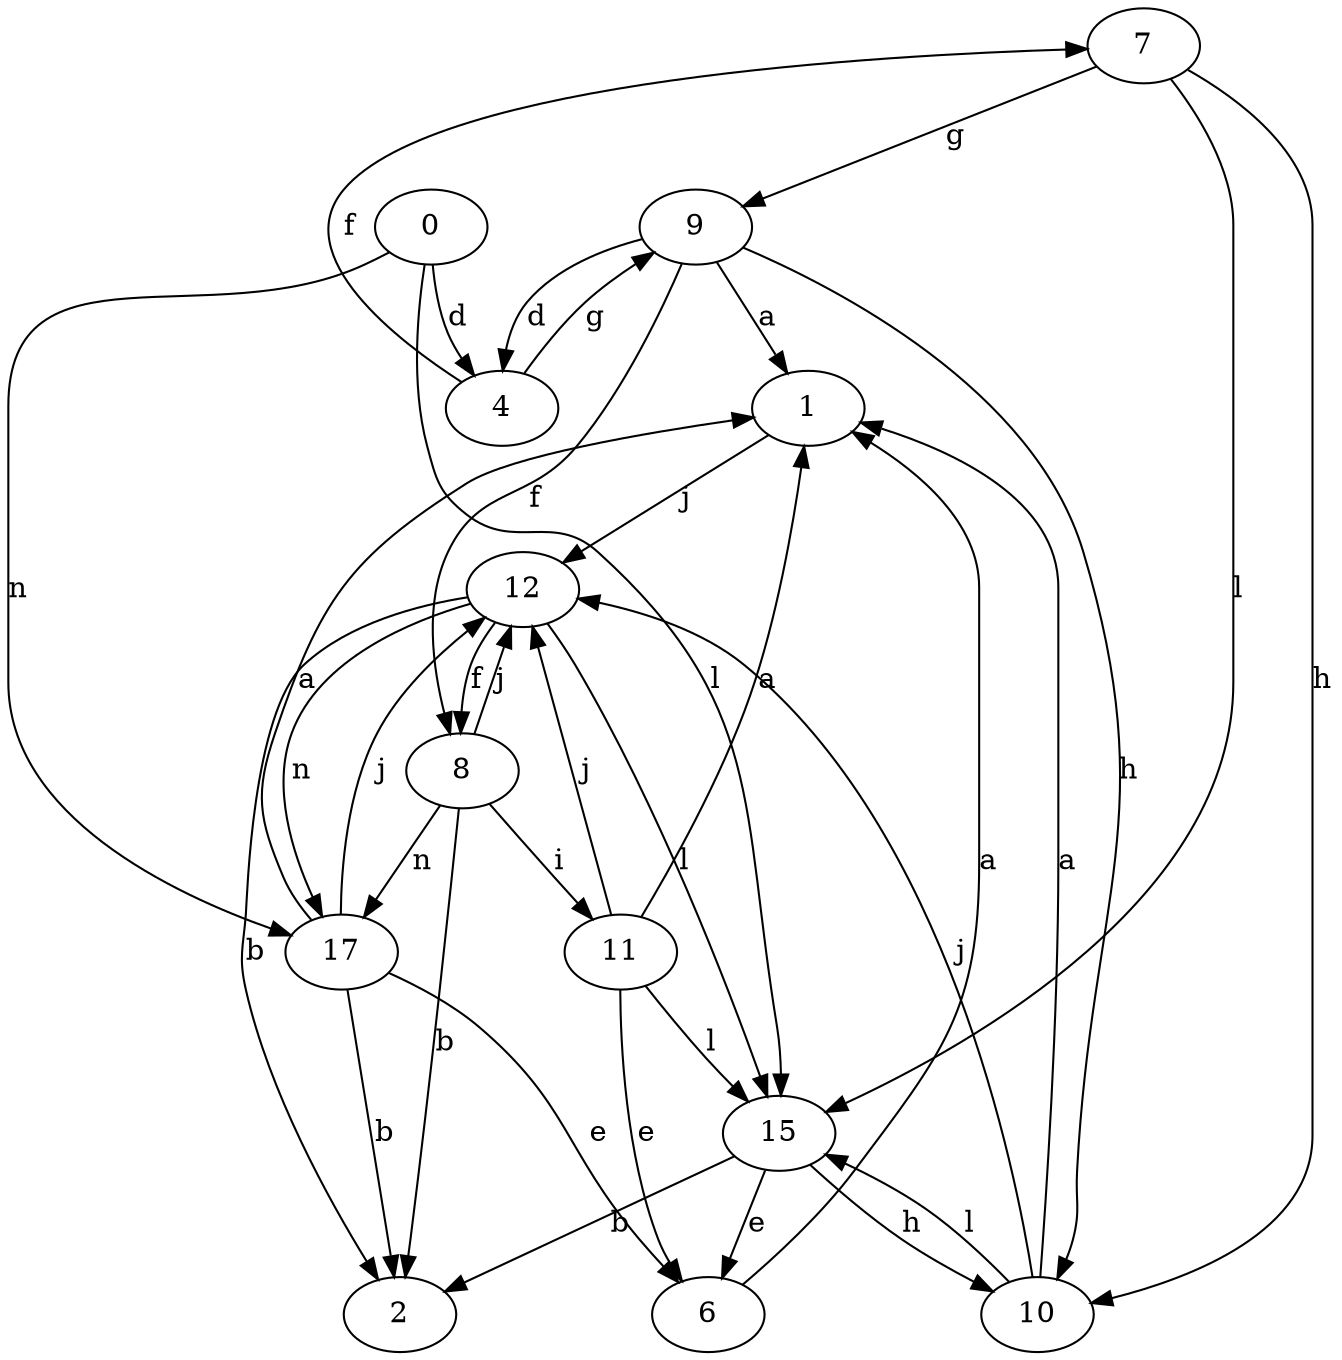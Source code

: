 strict digraph  {
1;
2;
4;
6;
7;
8;
9;
10;
11;
12;
15;
0;
17;
1 -> 12  [label=j];
4 -> 7  [label=f];
4 -> 9  [label=g];
6 -> 1  [label=a];
7 -> 9  [label=g];
7 -> 10  [label=h];
7 -> 15  [label=l];
8 -> 2  [label=b];
8 -> 11  [label=i];
8 -> 12  [label=j];
8 -> 17  [label=n];
9 -> 1  [label=a];
9 -> 4  [label=d];
9 -> 8  [label=f];
9 -> 10  [label=h];
10 -> 1  [label=a];
10 -> 12  [label=j];
10 -> 15  [label=l];
11 -> 1  [label=a];
11 -> 6  [label=e];
11 -> 12  [label=j];
11 -> 15  [label=l];
12 -> 2  [label=b];
12 -> 8  [label=f];
12 -> 15  [label=l];
12 -> 17  [label=n];
15 -> 2  [label=b];
15 -> 6  [label=e];
15 -> 10  [label=h];
0 -> 4  [label=d];
0 -> 15  [label=l];
0 -> 17  [label=n];
17 -> 1  [label=a];
17 -> 2  [label=b];
17 -> 6  [label=e];
17 -> 12  [label=j];
}

